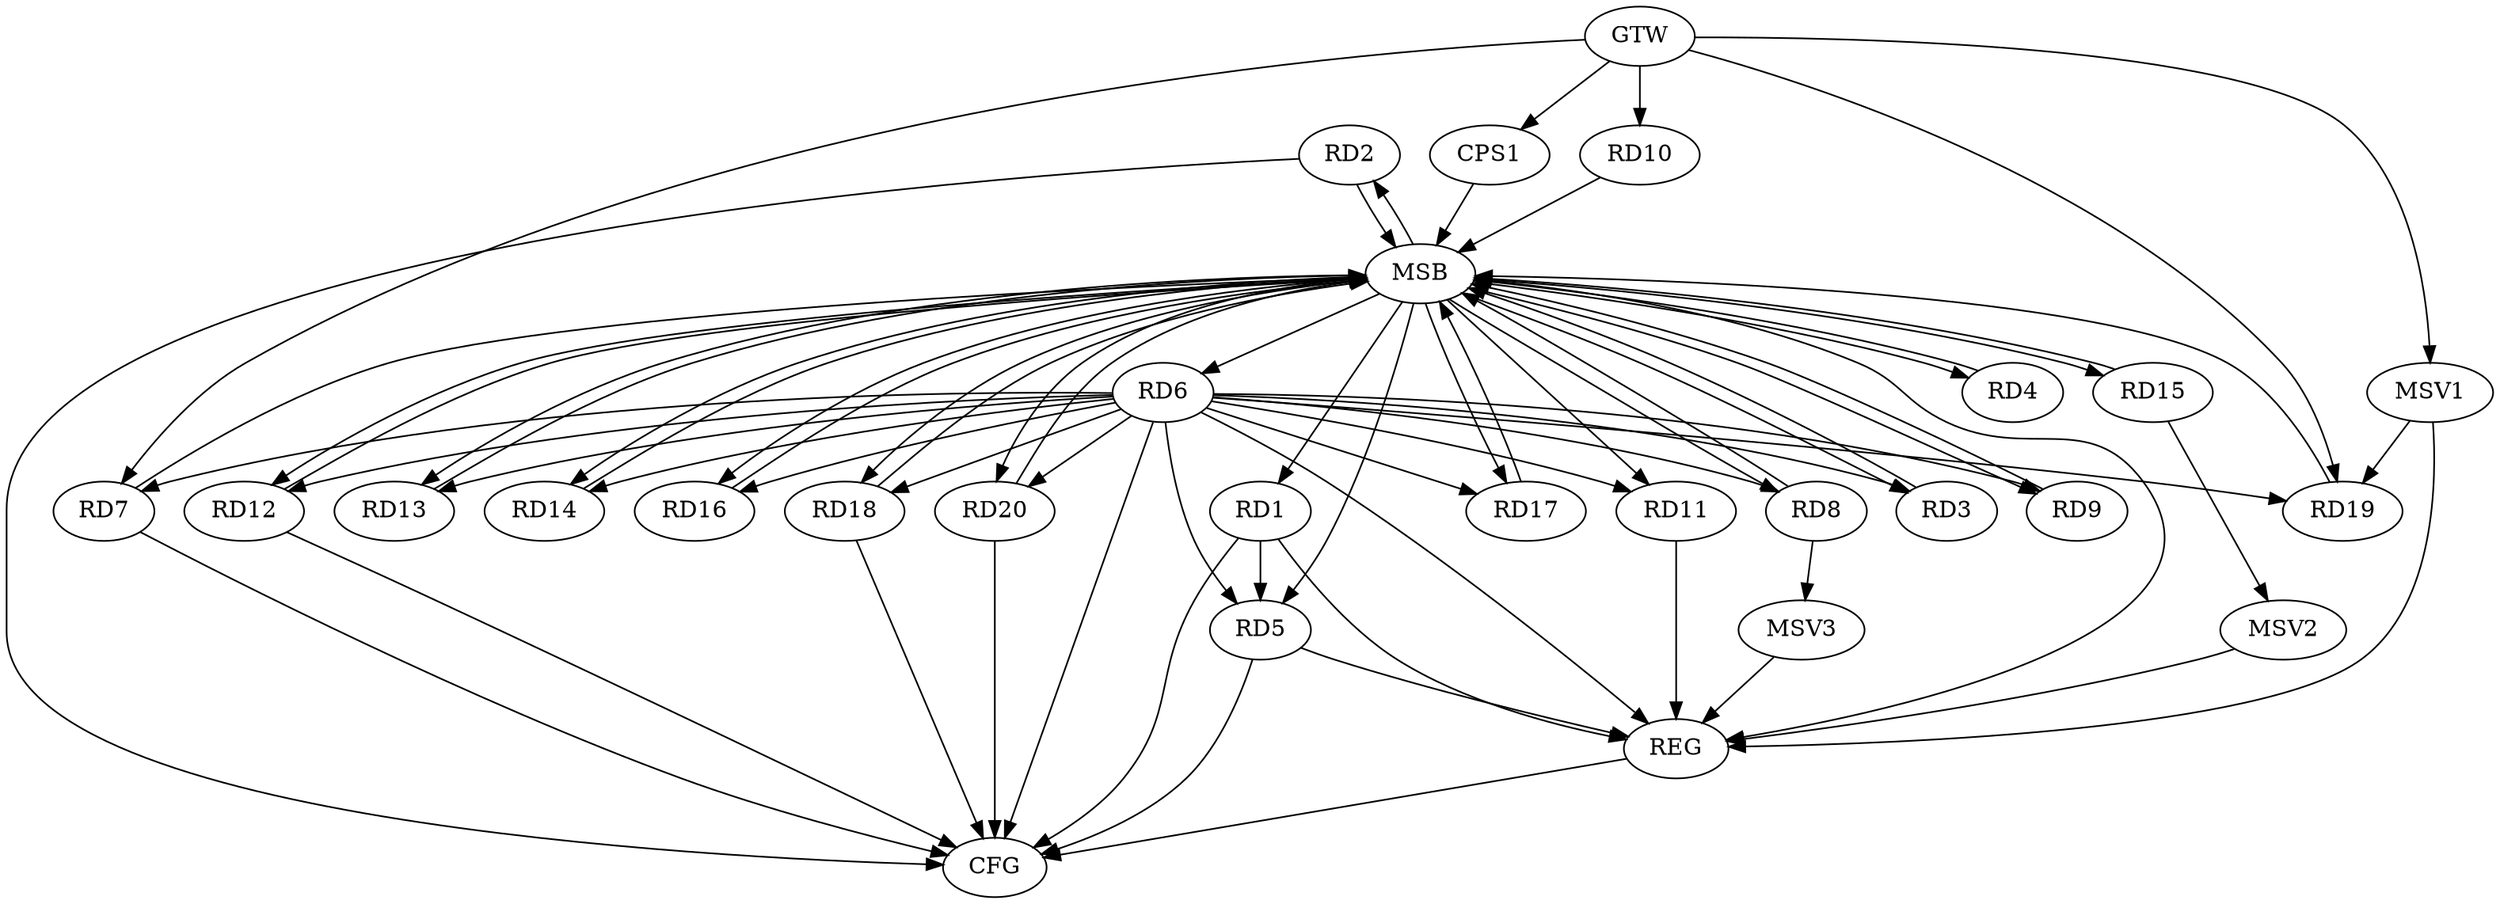 strict digraph G {
  RD1 [ label="RD1" ];
  RD2 [ label="RD2" ];
  RD3 [ label="RD3" ];
  RD4 [ label="RD4" ];
  RD5 [ label="RD5" ];
  RD6 [ label="RD6" ];
  RD7 [ label="RD7" ];
  RD8 [ label="RD8" ];
  RD9 [ label="RD9" ];
  RD10 [ label="RD10" ];
  RD11 [ label="RD11" ];
  RD12 [ label="RD12" ];
  RD13 [ label="RD13" ];
  RD14 [ label="RD14" ];
  RD15 [ label="RD15" ];
  RD16 [ label="RD16" ];
  RD17 [ label="RD17" ];
  RD18 [ label="RD18" ];
  RD19 [ label="RD19" ];
  RD20 [ label="RD20" ];
  CPS1 [ label="CPS1" ];
  GTW [ label="GTW" ];
  REG [ label="REG" ];
  MSB [ label="MSB" ];
  CFG [ label="CFG" ];
  MSV1 [ label="MSV1" ];
  MSV2 [ label="MSV2" ];
  MSV3 [ label="MSV3" ];
  RD1 -> RD5;
  RD6 -> RD12;
  RD6 -> RD13;
  GTW -> RD7;
  GTW -> RD10;
  GTW -> RD19;
  GTW -> CPS1;
  RD1 -> REG;
  RD5 -> REG;
  RD6 -> REG;
  RD11 -> REG;
  RD2 -> MSB;
  MSB -> RD1;
  MSB -> RD13;
  MSB -> RD16;
  MSB -> RD17;
  MSB -> REG;
  RD3 -> MSB;
  MSB -> RD5;
  RD4 -> MSB;
  RD7 -> MSB;
  MSB -> RD14;
  RD8 -> MSB;
  MSB -> RD4;
  RD9 -> MSB;
  RD10 -> MSB;
  MSB -> RD9;
  RD12 -> MSB;
  MSB -> RD15;
  RD13 -> MSB;
  MSB -> RD6;
  MSB -> RD20;
  RD14 -> MSB;
  MSB -> RD2;
  MSB -> RD11;
  RD15 -> MSB;
  MSB -> RD12;
  MSB -> RD18;
  RD16 -> MSB;
  MSB -> RD3;
  RD17 -> MSB;
  MSB -> RD8;
  RD18 -> MSB;
  RD19 -> MSB;
  RD20 -> MSB;
  CPS1 -> MSB;
  RD7 -> CFG;
  RD20 -> CFG;
  RD5 -> CFG;
  RD1 -> CFG;
  RD6 -> CFG;
  RD12 -> CFG;
  RD2 -> CFG;
  RD18 -> CFG;
  REG -> CFG;
  RD6 -> RD16;
  RD6 -> RD5;
  RD6 -> RD14;
  RD6 -> RD19;
  RD6 -> RD7;
  RD6 -> RD17;
  RD6 -> RD3;
  RD6 -> RD11;
  RD6 -> RD20;
  RD6 -> RD18;
  RD6 -> RD8;
  RD6 -> RD9;
  MSV1 -> RD19;
  GTW -> MSV1;
  MSV1 -> REG;
  RD15 -> MSV2;
  MSV2 -> REG;
  RD8 -> MSV3;
  MSV3 -> REG;
}
